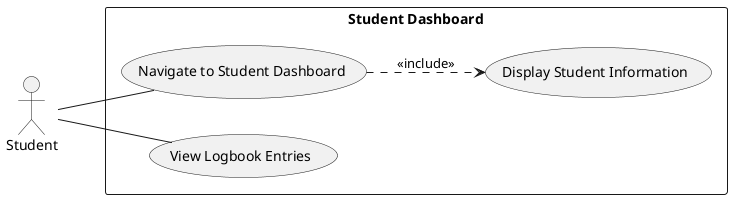 @startuml studentdashboard_use_case_diagram

left to right direction

actor Student as User

rectangle "Student Dashboard" {
  usecase UC1 as "Navigate to Student Dashboard"
  usecase "Display Student Information" as UC2
  usecase UC3 as "View Logbook Entries"
}
User -- UC1
UC1 ..> UC2 : <<include>>
User -- UC3
@enduml
